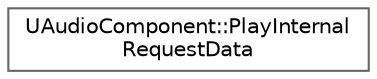 digraph "Graphical Class Hierarchy"
{
 // INTERACTIVE_SVG=YES
 // LATEX_PDF_SIZE
  bgcolor="transparent";
  edge [fontname=Helvetica,fontsize=10,labelfontname=Helvetica,labelfontsize=10];
  node [fontname=Helvetica,fontsize=10,shape=box,height=0.2,width=0.4];
  rankdir="LR";
  Node0 [id="Node000000",label="UAudioComponent::PlayInternal\lRequestData",height=0.2,width=0.4,color="grey40", fillcolor="white", style="filled",URL="$dc/d56/structUAudioComponent_1_1PlayInternalRequestData.html",tooltip=" "];
}
